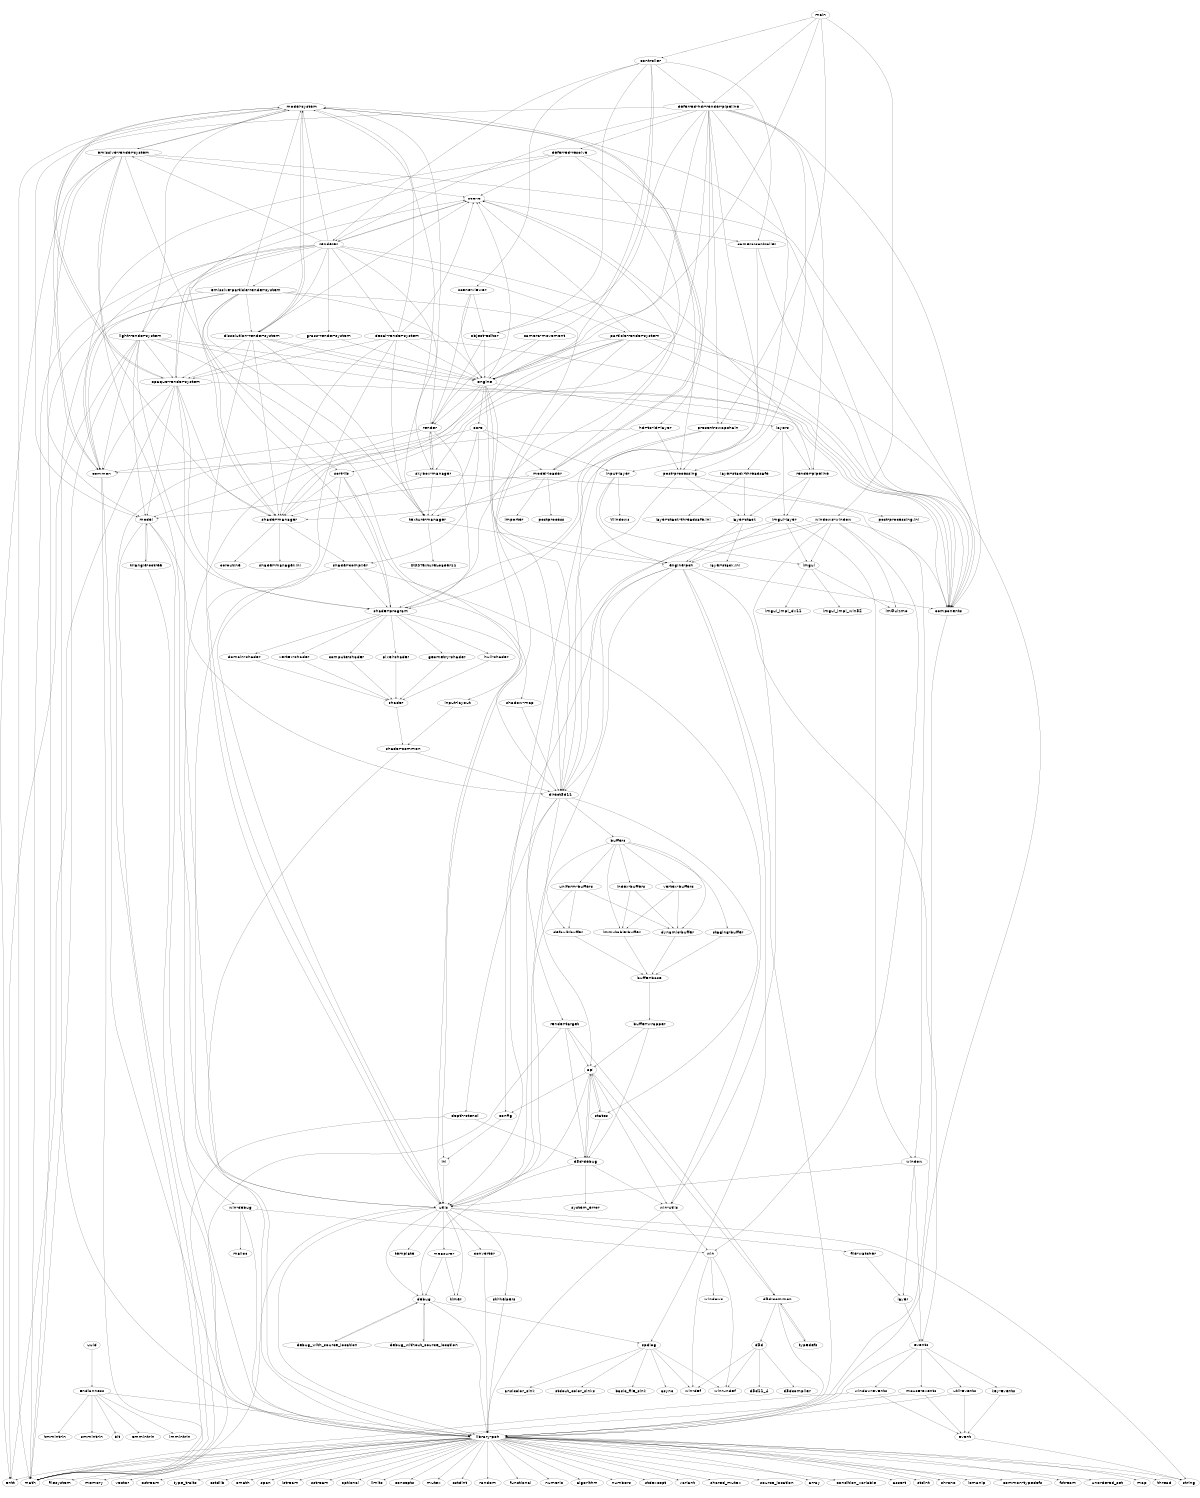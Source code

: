 digraph "source tree" {
    overlap=scale;
    size="8,10";
    ratio="fill";
    fontsize="32";
    fontname="Helvetica";
	node [fontsize="32", fontname="Helvetica"]
	clusterrank="local";
	"components" -> "library-pch"
	"input-layer" -> "engine-pch"
	"model-system" -> "emissive-render-system"
	"emissive-particle-render-system" -> "shader-manager"
	"direct3d11" -> "api"
	"endianness" -> "library-pch"
	"emissive-particle-render-system" -> "library-pch"
	"win-debug" -> "malloc"
	"layers" -> "render-pipeline"
	"utils" -> "string"
	"win-debug" -> "library-pch"
	"light-render-system" -> "entt"
	"buffers" -> "staging-buffer"
	"pixel-shader" -> "shader"
	"debug_without_source_location" -> "debug"
	"model-system" -> "model"
	"engine" -> "engine-pch"
	"renderer" -> "opaque-render-system"
	"dissolution-render-system" -> "scene"
	"emissive-particle-render-system" -> "engine"
	"renderer" -> "emissive-render-system"
	"engine" -> "utils"
	"events" -> "util-events"
	"decal-render-system" -> "components"
	"shader-program" -> "input-layout"
	"library-pch" -> "chrono"
	"shader-compiler" -> "shader-program"
	"shader-compiler" -> "utils"
	"emissive-particle-render-system" -> "dissolution-render-system"
	"windows-window" -> "ImGuizmo"
	"d3d-common" -> "library-pch"
	"file-watcher" -> "layer"
	"opaque-render-system" -> "components"
	"utils" -> "debug"
	"shader-compiler" -> "win-utils"
	"windows-window" -> "window"
	"events" -> "mouse-events"
	"library-pch" -> "entt"
	"library-pch" -> "iomanip"
	"common" -> "math"
	"particle-render-system" -> "scene"
	"win-utils" -> "win"
	"decal-render-system" -> "texture-manager"
	"api" -> "d3d-debug"
	"render-target" -> "d3d-debug"
	"library-pch" -> "common-typedefs"
	"renderer" -> "math"
	"imgui" -> "ImGuizmo"
	"particle-render-system" -> "direct3d11"
	"engine" -> "core"
	"main" -> "windows-window"
	"renderer" -> "decal-render-system"
	"decal-render-system" -> "engine"
	"d3d" -> "win-undef"
	"library-pch" -> "fstream"
	"particle-render-system" -> "math"
	"buffers" -> "dynamic-buffer"
	"skybox-manager" -> "render"
	"library-pch" -> "unordered_set"
	"deferred-resolve" -> "scene"
	"renderer" -> "emissive-particle-render-system"
	"main" -> "engine"
	"library-pch" -> "map"
	"imgui-layer" -> "direct3d11"
	"shadow-map" -> "direct3d11"
	"renderer" -> "skybox-manager"
	"opaque-render-system" -> "utils"
	"post-processing" -> "post-processing.inl"
	"present-swapchain" -> "shader-manager"
	"grass-render-system" -> "opaque-render-system"
	"d3d" -> "win-def"
	"states" -> "d3d-debug"
	"dynamic-buffer" -> "buffer-base"
	"emissive-render-system" -> "model-system"
	"core" -> "input-layer"
	"render" -> "common"
	"window" -> "layer"
	"win" -> "win-def"
	"render-pipeline" -> "scene"
	"mouse-events" -> "math"
	"states" -> "api"
	"emissive-render-system" -> "shader-manager"
	"stl-helpers" -> "library-pch"
	"library-pch" -> "thread"
	"particle-render-system" -> "components"
	"render-pipeline" -> "layer-stack"
	"win" -> "win-undef"
	"controller" -> "scene-viewer"
	"win-utils" -> "library-pch"
	"measurer" -> "timer"
	"engine-pch" -> "spdlog"
	"deferred-hdr-render-pipeline" -> "input-layer"
	"geometry-shader" -> "shader"
	"win-debug" -> "win"
	"library-pch" -> "filesystem"
	"camera-controller" -> "components"
	"skybox-manager" -> "components"
	"buffer-base" -> "buffer-wrapper"
	"dissolution-render-system" -> "utils"
	"spdlog" -> "async"
	"dissolution-render-system" -> "opaque-render-system"
	"spdlog" -> "win-undef"
	"emissive-render-system" -> "shader-program"
	"model-loader" -> "texture-manager"
	"engine" -> "layers"
	"core" -> "texture-manager"
	"main" -> "present-swapchain"
	"renderer" -> "scene"
	"library-pch" -> "memory"
	"render" -> "shader-program"
	"layers" -> "layer-stack-threadsafe"
	"shader-program" -> "hull-shader"
	"shader-common" -> "library-pch"
	"render-target" -> "d3d-common"
	"decal-render-system" -> "model-system"
	"deferred-hdr-render-pipeline" -> "components"
	"scene-viewer" -> "render"
	"buffers" -> "immutable-buffer"
	"library-pch" -> "vector"
	"render" -> "skybox-manager"
	"renderer" -> "dissolution-render-system"
	"util-events" -> "library-pch"
	"model-system" -> "model-loader"
	"main" -> "controller"
	"controller" -> "engine"
	"events" -> "library-pch"
	"windows-window" -> "win-utils"
	"windows-window" -> "win"
	"events" -> "key-events"
	"opaque-render-system" -> "model-system"
	"layer-stack-threadsafe" -> "layer-stack-threadsafe.inl"
	"deferred-hdr-render-pipeline" -> "render-pipeline"
	"window" -> "utils"
	"api" -> "utils"
	"library-pch" -> "ostream"
	"library-pch" -> "type_traits"
	"library-pch" -> "cstdlib"
	"model-loader" -> "Importer"
	"events" -> "window-events"
	"input-layer" -> "imgui"
	"debug" -> "spdlog"
	"library-pch" -> "cmath"
	"d3d-common" -> "typedefs"
	"index-buffers" -> "dynamic-buffer"
	"direct3d11" -> "states"
	"shader-manager" -> "shader-manager.inl"
	"renderer" -> "light-render-system"
	"deferred-hdr-render-pipeline" -> "object-editor"
	"renderer" -> "model-system"
	"uuid" -> "endianness"
	"deferred-hdr-render-pipeline" -> "engine"
	"decal-render-system" -> "scene"
	"library-pch" -> "span"
	"window" -> "events"
	"uniform-buffers" -> "dynamic-buffer"
	"input-layer" -> "Windows"
	"library-pch" -> "istream"
	"grass-render-system" -> "engine"
	"skybox-manager" -> "shader-manager"
	"layer-stack" -> "layer-stack.inl"
	"scene-viewer" -> "engine"
	"endianness" -> "tmmintrin"
	"windows-window" -> "utils"
	"config" -> "ini"
	"decal-render-system" -> "opaque-render-system"
	"camera-movement" -> "engine"
	"engine" -> "win-debug"
	"window-events" -> "math"
	"depth-stencil" -> "d3d-debug"
	"light-render-system" -> "engine"
	"deferred-hdr-render-pipeline" -> "common"
	"library-pch" -> "sstream"
	"present-swapchain" -> "shader-program"
	"post-processing" -> "direct3d11"
	"shader-program" -> "domain-shader"
	"light-render-system" -> "math"
	"endianness" -> "smmintrin"
	"utils" -> "stl-helpers"
	"texture-manager" -> "DDSTextureLoader11"
	"emissive-render-system" -> "model"
	"model-loader" -> "model-system"
	"model" -> "math"
	"library-pch" -> "optional"
	"scene" -> "camera-controller"
	"hdr-to-ldr-layer" -> "post-processing"
	"event" -> "string"
	"ini" -> "utils"
	"immutable-buffer" -> "buffer-base"
	"endianness" -> "bit"
	"opaque-render-system" -> "common"
	"direct3d11" -> "buffers"
	"model-system" -> "math"
	"shader-common" -> "direct3d11"
	"render-target" -> "api"
	"default-buffer" -> "buffer-base"
	"renderer" -> "common"
	"emissive-render-system" -> "entt"
	"spdlog" -> "win-def"
	"particle-render-system" -> "sort-lib"
	"deferred-hdr-render-pipeline" -> "present-swapchain"
	"d3d-debug" -> "win-utils"
	"renderer" -> "particle-render-system"
	"depth-stencil" -> "math"
	"hull-shader" -> "shader"
	"controller" -> "renderer"
	"core" -> "shader-compiler"
	"engine" -> "ini"
	"engine" -> "scene"
	"controller" -> "deferred-hdr-render-pipeline"
	"dissolution-render-system" -> "components"
	"window-events" -> "event"
	"engine-pch" -> "library-pch"
	"sort-lib" -> "shader-manager"
	"opaque-render-system" -> "entt"
	"utils" -> "math"
	"d3d" -> "d3d11_4"
	"vertex-shader" -> "shader"
	"render" -> "model"
	"utils" -> "timer"
	"layer-stack-threadsafe" -> "layer-stack"
	"model" -> "direct3d11"
	"decal-render-system" -> "shader-manager"
	"debug" -> "debug_without_source_location"
	"windows-window" -> "engine-pch"
	"engine-pch" -> "components"
	"emissive-particle-render-system" -> "texture-manager"
	"light-render-system" -> "shadow-map"
	"opaque-render-system" -> "model"
	"post-processing" -> "layer-stack"
	"converter" -> "library-pch"
	"input-layout" -> "shader-common"
	"vertex-buffers" -> "immutable-buffer"
	"compute-shader" -> "shader"
	"endianness" -> "emmintrin"
	"model" -> "library-pch"
	"library-pch" -> "limits"
	"library-pch" -> "concepts"
	"model-system" -> "opaque-render-system"
	"light-render-system" -> "model"
	"core" -> "model-loader"
	"hdr-to-ldr-layer" -> "shader-manager"
	"light-render-system" -> "opaque-render-system"
	"imgui" -> "imgui_impl_win32"
	"deferred-resolve" -> "shader-manager"
	"particle-render-system" -> "library-pch"
	"measurer" -> "debug"
	"object-editor" -> "engine"
	"api" -> "win-utils"
	"light-render-system" -> "model-system"
	"render" -> "model-system"
	"common" -> "library-pch"
	"renderer" -> "components"
	"utils" -> "library-pch"
	"library-pch" -> "mutex"
	"scene" -> "renderer"
	"deferred-resolve" -> "shader-program"
	"light-render-system" -> "shader-program"
	"model-system" -> "components"
	"index-buffers" -> "immutable-buffer"
	"emissive-particle-render-system" -> "model-system"
	"utils" -> "measurer"
	"layers" -> "imgui-layer"
	"texture-manager" -> "engine-pch"
	"deferred-hdr-render-pipeline" -> "direct3d11"
	"opaque-render-system" -> "scene"
	"dissolution-render-system" -> "texture-manager"
	"windows-window" -> "imgui"
	"emissive-particle-render-system" -> "direct3d11"
	"render-target" -> "math"
	"d3d-debug" -> "api"
	"uniform-buffers" -> "utils"
	"library-pch" -> "cstdint"
	"deferred-hdr-render-pipeline" -> "deferred-resolve"
	"d3d" -> "d3dcompiler"
	"dissolution-render-system" -> "engine"
	"light-render-system" -> "components"
	"triangle-octree" -> "library-pch"
	"sort-lib" -> "direct3d11"
	"imgui" -> "imgui_impl_dx11"
	"particle-render-system" -> "engine"
	"scene-viewer" -> "object-editor"
	"utils" -> "converter"
	"object-editor" -> "render"
	"deferred-hdr-render-pipeline" -> "skybox-manager"
	"decal-render-system" -> "utils"
	"skybox-manager" -> "texture-manager"
	"library-pch" -> "random"
	"direct3d11" -> "render-target"
	"library-pch" -> "string"
	"key-events" -> "event"
	"library-pch" -> "functional"
	"vertex-buffers" -> "dynamic-buffer"
	"dissolution-render-system" -> "model-system"
	"sort-lib" -> "library-pch"
	"opaque-render-system" -> "shader-manager"
	"shader-manager" -> "coroutine"
	"engine-pch" -> "config"
	"engine-pch" -> "utils"
	"library-pch" -> "numeric"
	"deferred-hdr-render-pipeline" -> "renderer"
	"model" -> "triangle-octree"
	"model-system" -> "texture-manager"
	"engine-pch" -> "events"
	"endianness" -> "immintrin"
	"shader-program" -> "pixel-shader"
	"model-loader" -> "model"
	"uniform-buffers" -> "default-buffer"
	"sort-lib" -> "shader-program"
	"core" -> "shader-manager"
	"deferred-resolve" -> "common"
	"emissive-particle-render-system" -> "common"
	"engine" -> "render"
	"emissive-render-system" -> "utils"
	"shader-program" -> "vertex-shader"
	"domain-shader" -> "shader"
	"camera-movement" -> "render"
	"api" -> "d3d-common"
	"d3d-debug" -> "system_error"
	"imgui-layer" -> "window"
	"controller" -> "camera-controller"
	"dissolution-render-system" -> "shader-manager"
	"direct3d11" -> "depth-stencil"
	"d3d-debug" -> "debug"
	"hdr-to-ldr-layer" -> "shader-program"
	"library-pch" -> "algorithm"
	"mouse-events" -> "event"
	"imgui-layer" -> "imgui"
	"win" -> "windows"
	"buffer-wrapper" -> "d3d-debug"
	"util-events" -> "event"
	"particle-render-system" -> "common"
	"controller" -> "camera-movement"
	"library-pch" -> "numbers"
	"shader-program" -> "geometry-shader"
	"render-pipeline" -> "imgui-layer"
	"shader" -> "shader-common"
	"triangle-octree" -> "model"
	"model-loader" -> "postprocess"
	"deferred-hdr-render-pipeline" -> "post-processing"
	"buffers" -> "uniform-buffers"
	"emissive-particle-render-system" -> "math"
	"library-pch" -> "stdexcept"
	"shader-program" -> "compute-shader"
	"library-pch" -> "variant"
	"typedefs" -> "d3d-common"
	"renderer" -> "grass-render-system"
	"library-pch" -> "shared_mutex"
	"emissive-render-system" -> "components"
	"emissive-render-system" -> "scene"
	"layer-stack" -> "engine-pch"
	"emissive-render-system" -> "common"
	"api" -> "states"
	"library-pch" -> "source_location"
	"library-pch" -> "array"
	"controller" -> "object-editor"
	"present-swapchain" -> "post-processing"
	"main" -> "deferred-hdr-render-pipeline"
	"camera-controller" -> "utils"
	"spdlog" -> "ansicolor_sink"
	"emissive-particle-render-system" -> "sort-lib"
	"staging-buffer" -> "buffer-base"
	"buffers" -> "vertex-buffers"
	"library-pch" -> "condition_variable"
	"model-system" -> "dissolution-render-system"
	"debug" -> "debug_with_source_location"
	"library-pch" -> "assert"
	"imgui-layer" -> "engine-pch"
	"deferred-resolve" -> "post-processing"
	"library-pch" -> "stdint"
	"deferred-hdr-render-pipeline" -> "hdr-to-ldr-layer"
	"debug_with_source_location" -> "debug"
	"d3d-common" -> "d3d"
	"utils" -> "file-watcher"
	"shader-manager" -> "shader-compiler"
	"opaque-render-system" -> "shader-program"
	"engine-pch" -> "direct3d11"
	"debug" -> "library-pch"
	"utils" -> "template"
	"buffer-wrapper" -> "api"
	"library-pch" -> "math"
	"model-loader" -> "scene"
	"spdlog" -> "stdout_color_sinks"
	"layer" -> "events"
	"buffers" -> "default-buffer"
	"api" -> "config"
	"buffers" -> "index-buffers"
	"spdlog" -> "basic_file_sink"
	"light-render-system" -> "common"
}
